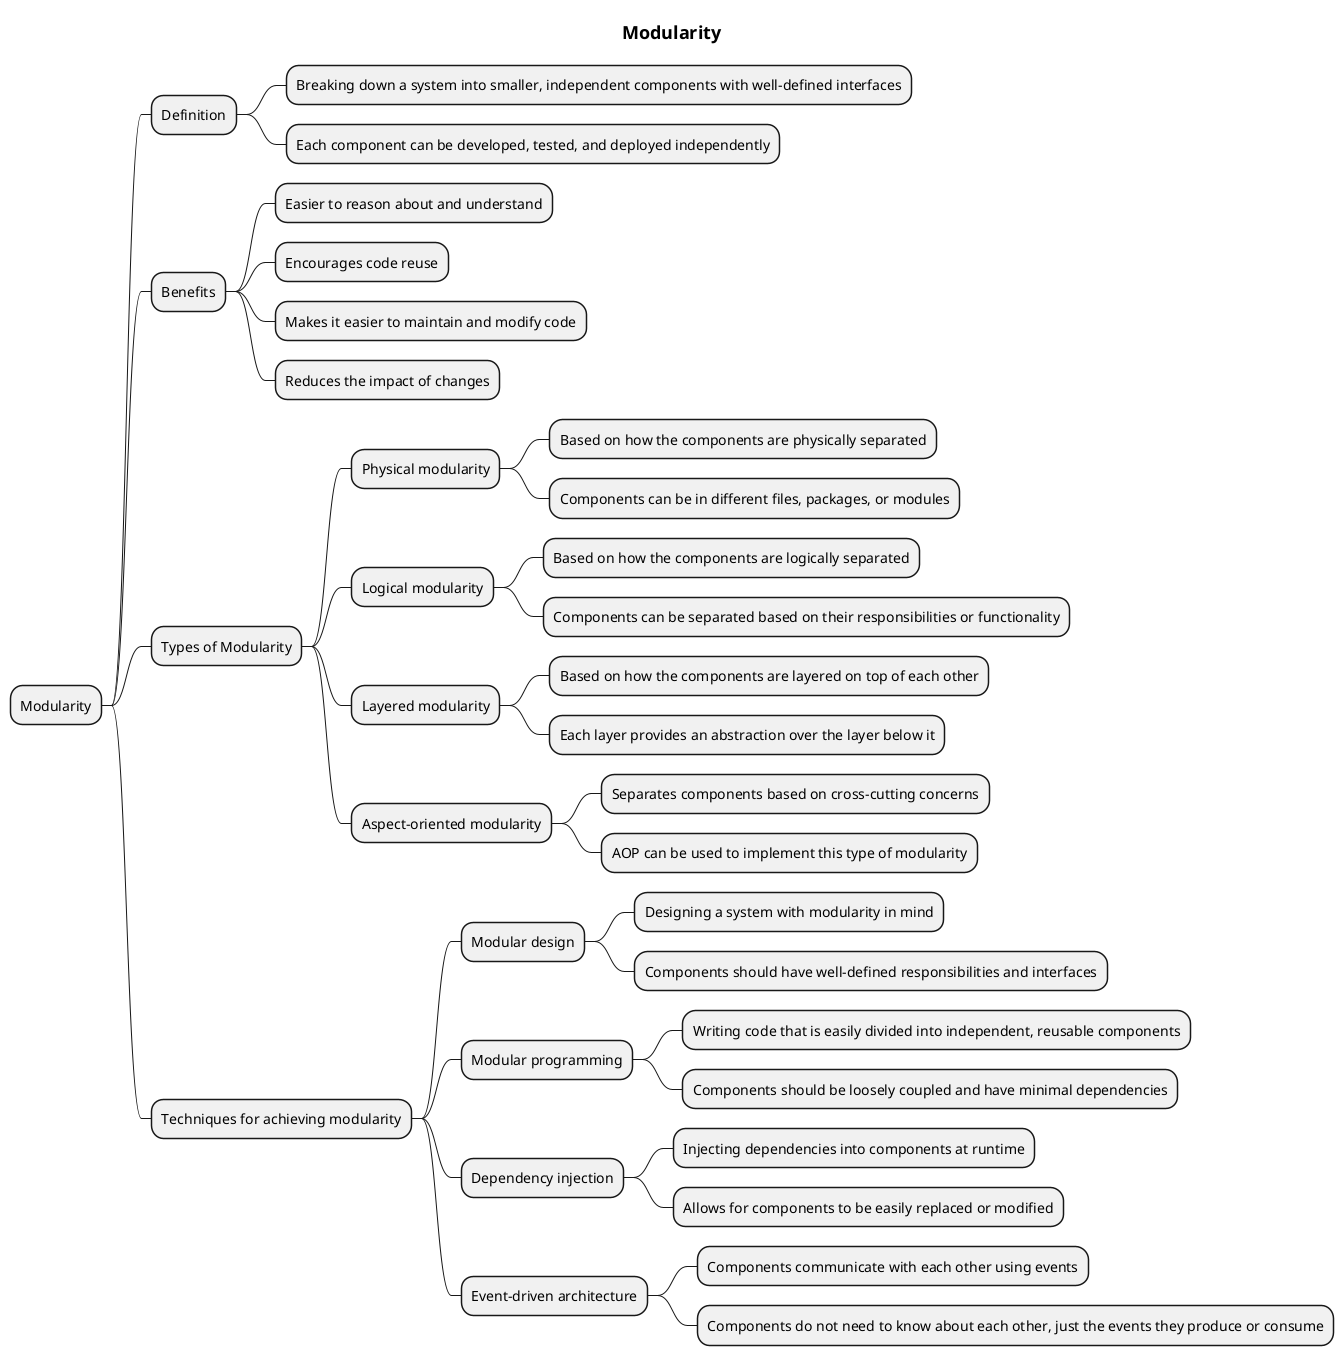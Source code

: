 @startmindmap
title = Modularity

* Modularity
** Definition
*** Breaking down a system into smaller, independent components with well-defined interfaces
*** Each component can be developed, tested, and deployed independently
** Benefits
*** Easier to reason about and understand
*** Encourages code reuse
*** Makes it easier to maintain and modify code
*** Reduces the impact of changes
** Types of Modularity
*** Physical modularity
**** Based on how the components are physically separated
**** Components can be in different files, packages, or modules
*** Logical modularity
**** Based on how the components are logically separated
**** Components can be separated based on their responsibilities or functionality
*** Layered modularity
**** Based on how the components are layered on top of each other
**** Each layer provides an abstraction over the layer below it
*** Aspect-oriented modularity
**** Separates components based on cross-cutting concerns
**** AOP can be used to implement this type of modularity
** Techniques for achieving modularity
*** Modular design
**** Designing a system with modularity in mind
**** Components should have well-defined responsibilities and interfaces
*** Modular programming
**** Writing code that is easily divided into independent, reusable components
**** Components should be loosely coupled and have minimal dependencies
*** Dependency injection
**** Injecting dependencies into components at runtime
**** Allows for components to be easily replaced or modified
*** Event-driven architecture
**** Components communicate with each other using events
**** Components do not need to know about each other, just the events they produce or consume
@endmindmap

